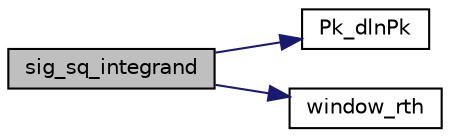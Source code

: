 digraph "sig_sq_integrand"
{
 // LATEX_PDF_SIZE
  edge [fontname="Helvetica",fontsize="10",labelfontname="Helvetica",labelfontsize="10"];
  node [fontname="Helvetica",fontsize="10",shape=record];
  rankdir="LR";
  Node1 [label="sig_sq_integrand",height=0.2,width=0.4,color="black", fillcolor="grey75", style="filled", fontcolor="black",tooltip="The integrand function passed to qags integrator to compute the variance of the matter density."];
  Node1 -> Node2 [color="midnightblue",fontsize="10",style="solid",fontname="Helvetica"];
  Node2 [label="Pk_dlnPk",height=0.2,width=0.4,color="black", fillcolor="white", style="filled",URL="$d6/d32/cosmology_8c.html#ab9dc1330d6e47eeeb8bf0dfffe2cd23f",tooltip="Compute the matter power spectra (in unit of (Mpc)^3) as a function of k (in unit of 1/Mpc) and z,..."];
  Node1 -> Node3 [color="midnightblue",fontsize="10",style="solid",fontname="Helvetica"];
  Node3 [label="window_rth",height=0.2,width=0.4,color="black", fillcolor="white", style="filled",URL="$d6/d32/cosmology_8c.html#ad9b46b8d4596d248565d721af85fa328",tooltip="The following functions compute several window functions and their derivatives with respect to the sm..."];
}
